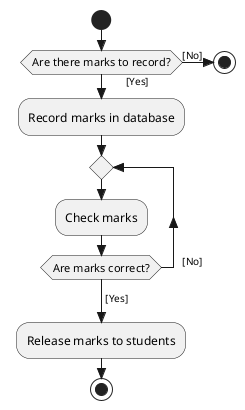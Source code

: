 @startuml student-enrol

skinparam guillemet false
skinparam classAttributeIconSize 0
skinparam linetype ortho
skinparam style strictuml
skinparam classArrowFontSize 10
skinparam classFontStyle bold
skinparam SwimlaneBorderThickness 0

skinparam activity {
  hide empty description
}

|\t|
start
if (Are there marks to record?) then ([No])
    stop
    else (\t[Yes])
    :Record marks in database;
    repeat
    :Check marks;
    repeat while(Are marks correct?) is (\t[No])
    ->[Yes];
    |\t|
    :Release marks to students;
    stop
